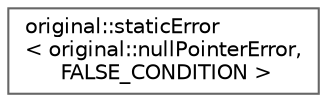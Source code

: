 digraph "Graphical Class Hierarchy"
{
 // LATEX_PDF_SIZE
  bgcolor="transparent";
  edge [fontname=Helvetica,fontsize=10,labelfontname=Helvetica,labelfontsize=10];
  node [fontname=Helvetica,fontsize=10,shape=box,height=0.2,width=0.4];
  rankdir="LR";
  Node0 [id="Node000000",label="original::staticError\l\< original::nullPointerError,\l FALSE_CONDITION \>",height=0.2,width=0.4,color="grey40", fillcolor="white", style="filled",URL="$classoriginal_1_1static_error.html",tooltip=" "];
}
